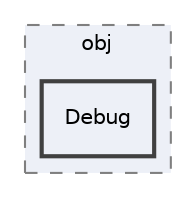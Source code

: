 digraph "KASIR/obj/Debug"
{
 // LATEX_PDF_SIZE
  edge [fontname="Helvetica",fontsize="10",labelfontname="Helvetica",labelfontsize="10"];
  node [fontname="Helvetica",fontsize="10",shape=record];
  compound=true
  subgraph clusterdir_3a7c750eefb8db49c1d6672151d63d75 {
    graph [ bgcolor="#edf0f7", pencolor="grey50", style="filled,dashed,", label="obj", fontname="Helvetica", fontsize="10", URL="dir_3a7c750eefb8db49c1d6672151d63d75.html"]
  dir_b2aeaf8ce13001b4b981a54d1f182815 [shape=box, label="Debug", style="filled,bold,", fillcolor="#edf0f7", color="grey25", URL="dir_b2aeaf8ce13001b4b981a54d1f182815.html"];
  }
}
